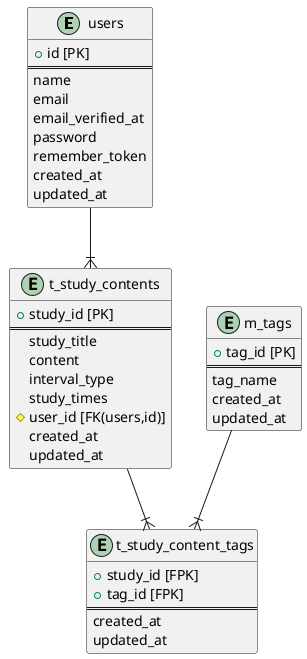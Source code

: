@startuml erdiagram
entity "users" {
    + id [PK]
    ==
    name
    email
    email_verified_at
    password
    remember_token
    created_at
    updated_at
}

entity "m_tags" {
    + tag_id [PK]
    ==
    tag_name
    created_at
    updated_at
}

entity "t_study_contents" {
    + study_id [PK]
    ==
    study_title
    content
    interval_type
    study_times
    # user_id [FK(users,id)]
    created_at
    updated_at
}

entity "t_study_content_tags" {
    + study_id [FPK]
    + tag_id [FPK]
    ==
    created_at
    updated_at
}

users --|{ t_study_contents
m_tags --|{t_study_content_tags
t_study_contents --|{t_study_content_tags


@enduml
